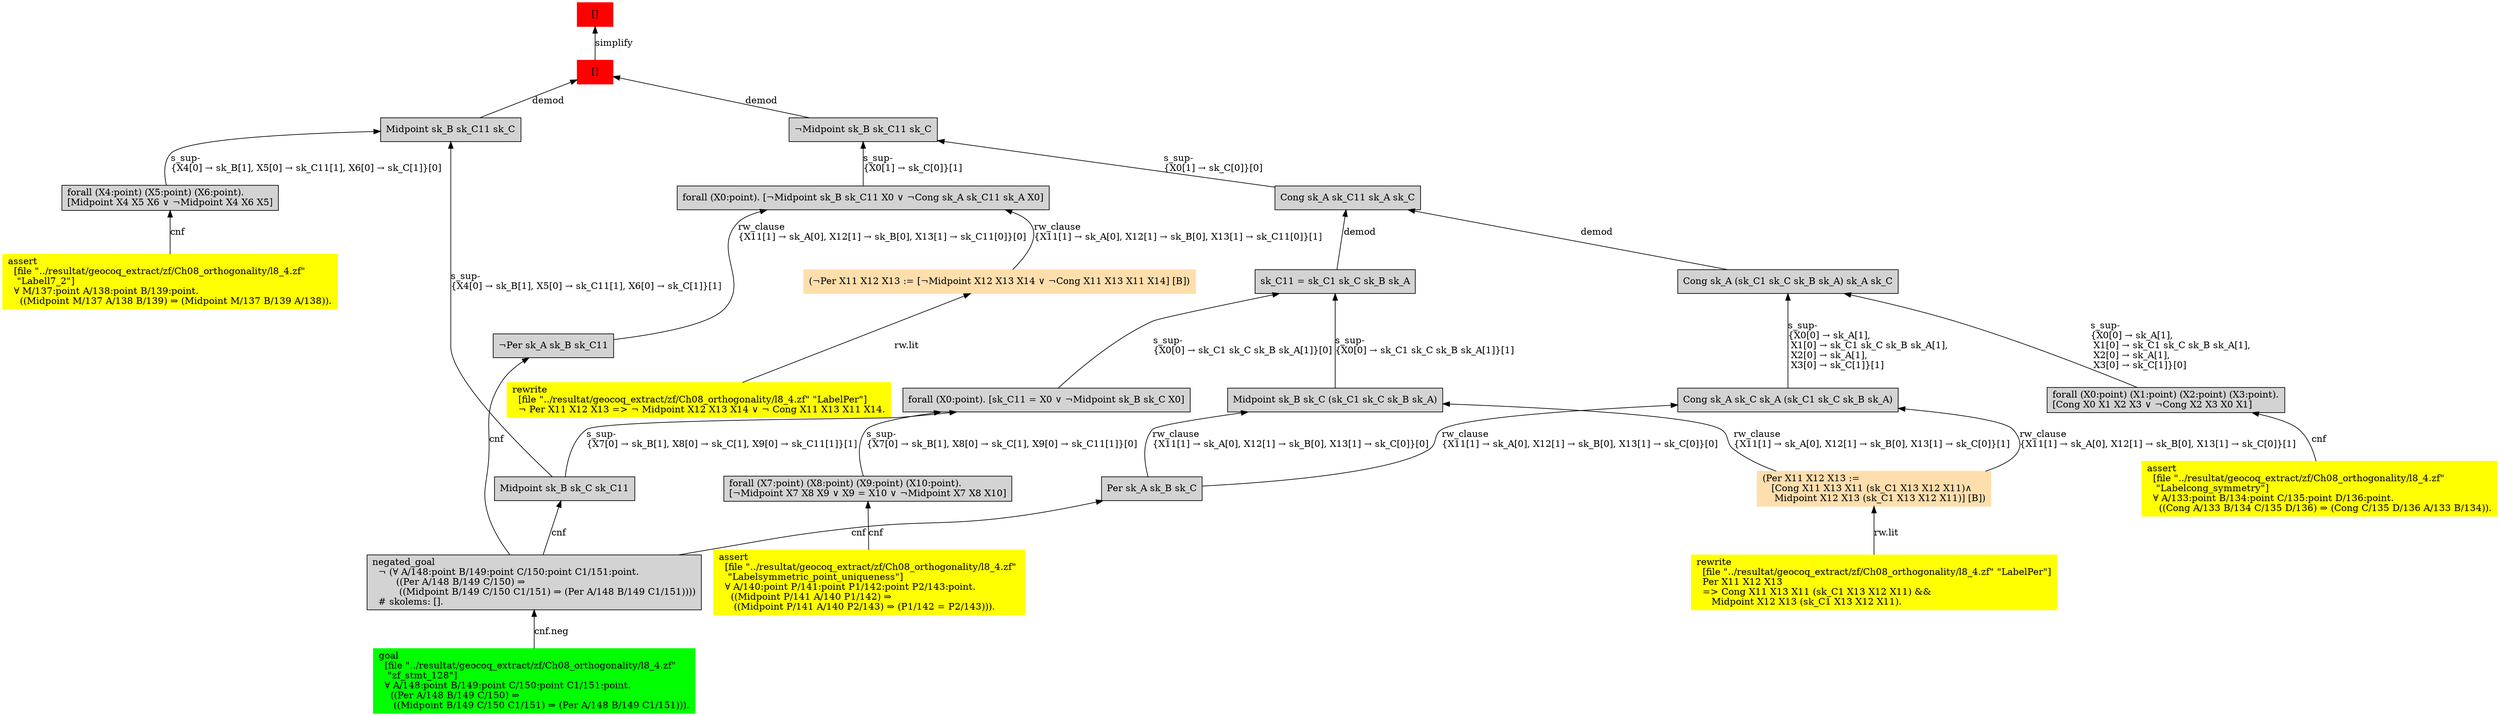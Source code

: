 digraph "unsat_graph" {
  vertex_0 [color=red, label="[]", shape=box, style=filled];
  vertex_0 -> vertex_1 [label="simplify", dir="back"];
  vertex_1 [color=red, label="[]", shape=box, style=filled];
  vertex_1 -> vertex_2 [label="demod", dir="back"];
  vertex_2 [shape=box, label="Midpoint sk_B sk_C11 sk_C\l", style=filled];
  vertex_2 -> vertex_3 [label="s_sup-\l\{X4[0] → sk_B[1], X5[0] → sk_C11[1], X6[0] → sk_C[1]\}[0]\l", dir="back"];
  vertex_3 [shape=box, label="forall (X4:point) (X5:point) (X6:point).\l[Midpoint X4 X5 X6 ∨ ¬Midpoint X4 X6 X5]\l", style=filled];
  vertex_3 -> vertex_4 [label="cnf", dir="back"];
  vertex_4 [color=yellow, shape=box, label="assert\l  [file \"../resultat/geocoq_extract/zf/Ch08_orthogonality/l8_4.zf\" \l   \"Labell7_2\"]\l  ∀ M/137:point A/138:point B/139:point.\l    ((Midpoint M/137 A/138 B/139) ⇒ (Midpoint M/137 B/139 A/138)).\l", style=filled];
  vertex_2 -> vertex_5 [label="s_sup-\l\{X4[0] → sk_B[1], X5[0] → sk_C11[1], X6[0] → sk_C[1]\}[1]\l", dir="back"];
  vertex_5 [shape=box, label="Midpoint sk_B sk_C sk_C11\l", style=filled];
  vertex_5 -> vertex_6 [label="cnf", dir="back"];
  vertex_6 [shape=box, label="negated_goal\l  ¬ (∀ A/148:point B/149:point C/150:point C1/151:point.\l        ((Per A/148 B/149 C/150) ⇒\l         ((Midpoint B/149 C/150 C1/151) ⇒ (Per A/148 B/149 C1/151))))\l  # skolems: [].\l", style=filled];
  vertex_6 -> vertex_7 [label="cnf.neg", dir="back"];
  vertex_7 [color=green, shape=box, label="goal\l  [file \"../resultat/geocoq_extract/zf/Ch08_orthogonality/l8_4.zf\" \l   \"zf_stmt_128\"]\l  ∀ A/148:point B/149:point C/150:point C1/151:point.\l    ((Per A/148 B/149 C/150) ⇒\l     ((Midpoint B/149 C/150 C1/151) ⇒ (Per A/148 B/149 C1/151))).\l", style=filled];
  vertex_1 -> vertex_8 [label="demod", dir="back"];
  vertex_8 [shape=box, label="¬Midpoint sk_B sk_C11 sk_C\l", style=filled];
  vertex_8 -> vertex_9 [label="s_sup-\l\{X0[1] → sk_C[0]\}[1]\l", dir="back"];
  vertex_9 [shape=box, label="forall (X0:point). [¬Midpoint sk_B sk_C11 X0 ∨ ¬Cong sk_A sk_C11 sk_A X0]\l", style=filled];
  vertex_9 -> vertex_10 [label="rw_clause\l\{X11[1] → sk_A[0], X12[1] → sk_B[0], X13[1] → sk_C11[0]\}[1]\l", dir="back"];
  vertex_10 [color=navajowhite, shape=box, label="(¬Per X11 X12 X13 := [¬Midpoint X12 X13 X14 ∨ ¬Cong X11 X13 X11 X14] [B])\l", style=filled];
  vertex_10 -> vertex_11 [label="rw.lit", dir="back"];
  vertex_11 [color=yellow, shape=box, label="rewrite\l  [file \"../resultat/geocoq_extract/zf/Ch08_orthogonality/l8_4.zf\" \"LabelPer\"]\l  ¬ Per X11 X12 X13 =\> ¬ Midpoint X12 X13 X14 ∨ ¬ Cong X11 X13 X11 X14.\l", style=filled];
  vertex_9 -> vertex_12 [label="rw_clause\l\{X11[1] → sk_A[0], X12[1] → sk_B[0], X13[1] → sk_C11[0]\}[0]\l", dir="back"];
  vertex_12 [shape=box, label="¬Per sk_A sk_B sk_C11\l", style=filled];
  vertex_12 -> vertex_6 [label="cnf", dir="back"];
  vertex_8 -> vertex_13 [label="s_sup-\l\{X0[1] → sk_C[0]\}[0]\l", dir="back"];
  vertex_13 [shape=box, label="Cong sk_A sk_C11 sk_A sk_C\l", style=filled];
  vertex_13 -> vertex_14 [label="demod", dir="back"];
  vertex_14 [shape=box, label="sk_C11 = sk_C1 sk_C sk_B sk_A\l", style=filled];
  vertex_14 -> vertex_15 [label="s_sup-\l\{X0[0] → sk_C1 sk_C sk_B sk_A[1]\}[0]\l", dir="back"];
  vertex_15 [shape=box, label="forall (X0:point). [sk_C11 = X0 ∨ ¬Midpoint sk_B sk_C X0]\l", style=filled];
  vertex_15 -> vertex_16 [label="s_sup-\l\{X7[0] → sk_B[1], X8[0] → sk_C[1], X9[0] → sk_C11[1]\}[0]\l", dir="back"];
  vertex_16 [shape=box, label="forall (X7:point) (X8:point) (X9:point) (X10:point).\l[¬Midpoint X7 X8 X9 ∨ X9 = X10 ∨ ¬Midpoint X7 X8 X10]\l", style=filled];
  vertex_16 -> vertex_17 [label="cnf", dir="back"];
  vertex_17 [color=yellow, shape=box, label="assert\l  [file \"../resultat/geocoq_extract/zf/Ch08_orthogonality/l8_4.zf\" \l   \"Labelsymmetric_point_uniqueness\"]\l  ∀ A/140:point P/141:point P1/142:point P2/143:point.\l    ((Midpoint P/141 A/140 P1/142) ⇒\l     ((Midpoint P/141 A/140 P2/143) ⇒ (P1/142 = P2/143))).\l", style=filled];
  vertex_15 -> vertex_5 [label="s_sup-\l\{X7[0] → sk_B[1], X8[0] → sk_C[1], X9[0] → sk_C11[1]\}[1]\l", dir="back"];
  vertex_14 -> vertex_18 [label="s_sup-\l\{X0[0] → sk_C1 sk_C sk_B sk_A[1]\}[1]\l", dir="back"];
  vertex_18 [shape=box, label="Midpoint sk_B sk_C (sk_C1 sk_C sk_B sk_A)\l", style=filled];
  vertex_18 -> vertex_19 [label="rw_clause\l\{X11[1] → sk_A[0], X12[1] → sk_B[0], X13[1] → sk_C[0]\}[1]\l", dir="back"];
  vertex_19 [color=navajowhite, shape=box, label="(Per X11 X12 X13 :=\l   [Cong X11 X13 X11 (sk_C1 X13 X12 X11)∧\l    Midpoint X12 X13 (sk_C1 X13 X12 X11)] [B])\l", style=filled];
  vertex_19 -> vertex_20 [label="rw.lit", dir="back"];
  vertex_20 [color=yellow, shape=box, label="rewrite\l  [file \"../resultat/geocoq_extract/zf/Ch08_orthogonality/l8_4.zf\" \"LabelPer\"]\l  Per X11 X12 X13\l  =\> Cong X11 X13 X11 (sk_C1 X13 X12 X11) && \l     Midpoint X12 X13 (sk_C1 X13 X12 X11).\l", style=filled];
  vertex_18 -> vertex_21 [label="rw_clause\l\{X11[1] → sk_A[0], X12[1] → sk_B[0], X13[1] → sk_C[0]\}[0]\l", dir="back"];
  vertex_21 [shape=box, label="Per sk_A sk_B sk_C\l", style=filled];
  vertex_21 -> vertex_6 [label="cnf", dir="back"];
  vertex_13 -> vertex_22 [label="demod", dir="back"];
  vertex_22 [shape=box, label="Cong sk_A (sk_C1 sk_C sk_B sk_A) sk_A sk_C\l", style=filled];
  vertex_22 -> vertex_23 [label="s_sup-\l\{X0[0] → sk_A[1], \l X1[0] → sk_C1 sk_C sk_B sk_A[1], \l X2[0] → sk_A[1], \l X3[0] → sk_C[1]\}[0]\l", dir="back"];
  vertex_23 [shape=box, label="forall (X0:point) (X1:point) (X2:point) (X3:point).\l[Cong X0 X1 X2 X3 ∨ ¬Cong X2 X3 X0 X1]\l", style=filled];
  vertex_23 -> vertex_24 [label="cnf", dir="back"];
  vertex_24 [color=yellow, shape=box, label="assert\l  [file \"../resultat/geocoq_extract/zf/Ch08_orthogonality/l8_4.zf\" \l   \"Labelcong_symmetry\"]\l  ∀ A/133:point B/134:point C/135:point D/136:point.\l    ((Cong A/133 B/134 C/135 D/136) ⇒ (Cong C/135 D/136 A/133 B/134)).\l", style=filled];
  vertex_22 -> vertex_25 [label="s_sup-\l\{X0[0] → sk_A[1], \l X1[0] → sk_C1 sk_C sk_B sk_A[1], \l X2[0] → sk_A[1], \l X3[0] → sk_C[1]\}[1]\l", dir="back"];
  vertex_25 [shape=box, label="Cong sk_A sk_C sk_A (sk_C1 sk_C sk_B sk_A)\l", style=filled];
  vertex_25 -> vertex_19 [label="rw_clause\l\{X11[1] → sk_A[0], X12[1] → sk_B[0], X13[1] → sk_C[0]\}[1]\l", dir="back"];
  vertex_25 -> vertex_21 [label="rw_clause\l\{X11[1] → sk_A[0], X12[1] → sk_B[0], X13[1] → sk_C[0]\}[0]\l", dir="back"];
  }


